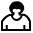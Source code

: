 <mxfile version="12.1.1" type="github" pages="1">
  <diagram id="1UHuFFZr_RtYywYtBmKa" name="第 1 页">
    <mxGraphModel dx="1426" dy="891" grid="1" gridSize="10" guides="1" tooltips="1" connect="1" arrows="1" fold="1" page="1" pageScale="1" pageWidth="827" pageHeight="1169" math="0" shadow="0">
      <root>
        <mxCell id="0"/>
        <mxCell id="1" parent="0"/>
        <mxCell id="UG_6P7aP13FA3qGlfI1L-2" value="" style="shape=mxgraph.bpmn.user_task;html=1;outlineConnect=0;" vertex="1" parent="1">
          <mxGeometry x="280" y="220" width="14" height="14" as="geometry"/>
        </mxCell>
      </root>
    </mxGraphModel>
  </diagram>
</mxfile>
